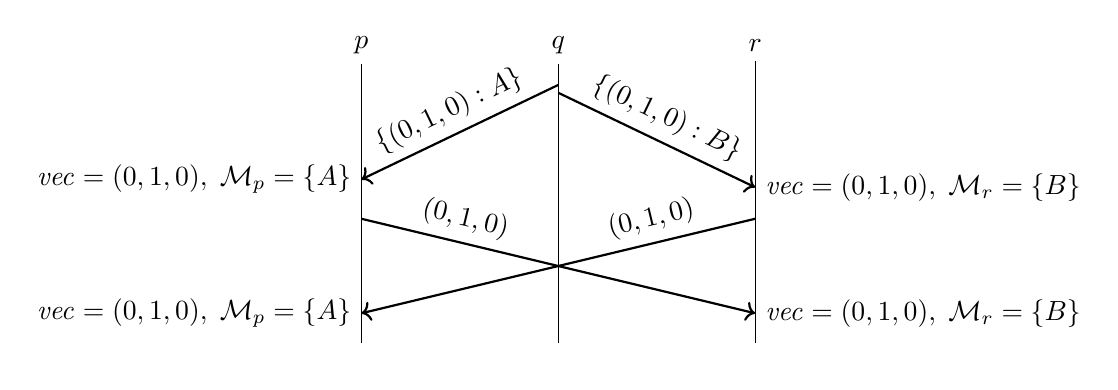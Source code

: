 \begin{tikzpicture}
% Timelimes
\node (p-start) at (0, 0.5) {$p$};
\node (p-end)   at (0, -3.4) {};
\node (q-start) at (2.5, 0.5) {$q$};
\node (q-end)   at (2.5, -3.4) {};
\node (r-start) at (5, 0.5) {$r$};
\node (r-end)   at (5, -3.4) {};
\draw (p-start) -- (p-end);
\draw (q-start) -- (q-end);
\draw (r-start) -- (r-end);

% Messages
\draw[thick,->] (2.5, 0) to node [above,sloped] {$\{(0,1,0): A\}$} (0, -1.2) node [left] {$\mathit{vec} = (0,1,0),\; \mathcal{M}_p = \{A\}$};

\draw[thick,->] (2.5, -0.1) to node [above,sloped] {$\{(0,1,0): B\}$} (5, -1.3) node [right] {$\mathit{vec} = (0,1,0),\; \mathcal{M}_r = \{B\}$};

\draw[thick,->] (0, -1.7) to node [above,pos=0.25,sloped] {$(0,1,0)$} (5, -2.9) node [right] {$\mathit{vec} = (0,1,0),\; \mathcal{M}_r = \{B\}$};

\draw[thick,->] (5, -1.7) to node [above,pos=0.25,sloped] {$(0,1,0)$} (0, -2.9) node [left] {$\mathit{vec} = (0,1,0),\; \mathcal{M}_p = \{A\}$};

\end{tikzpicture}
